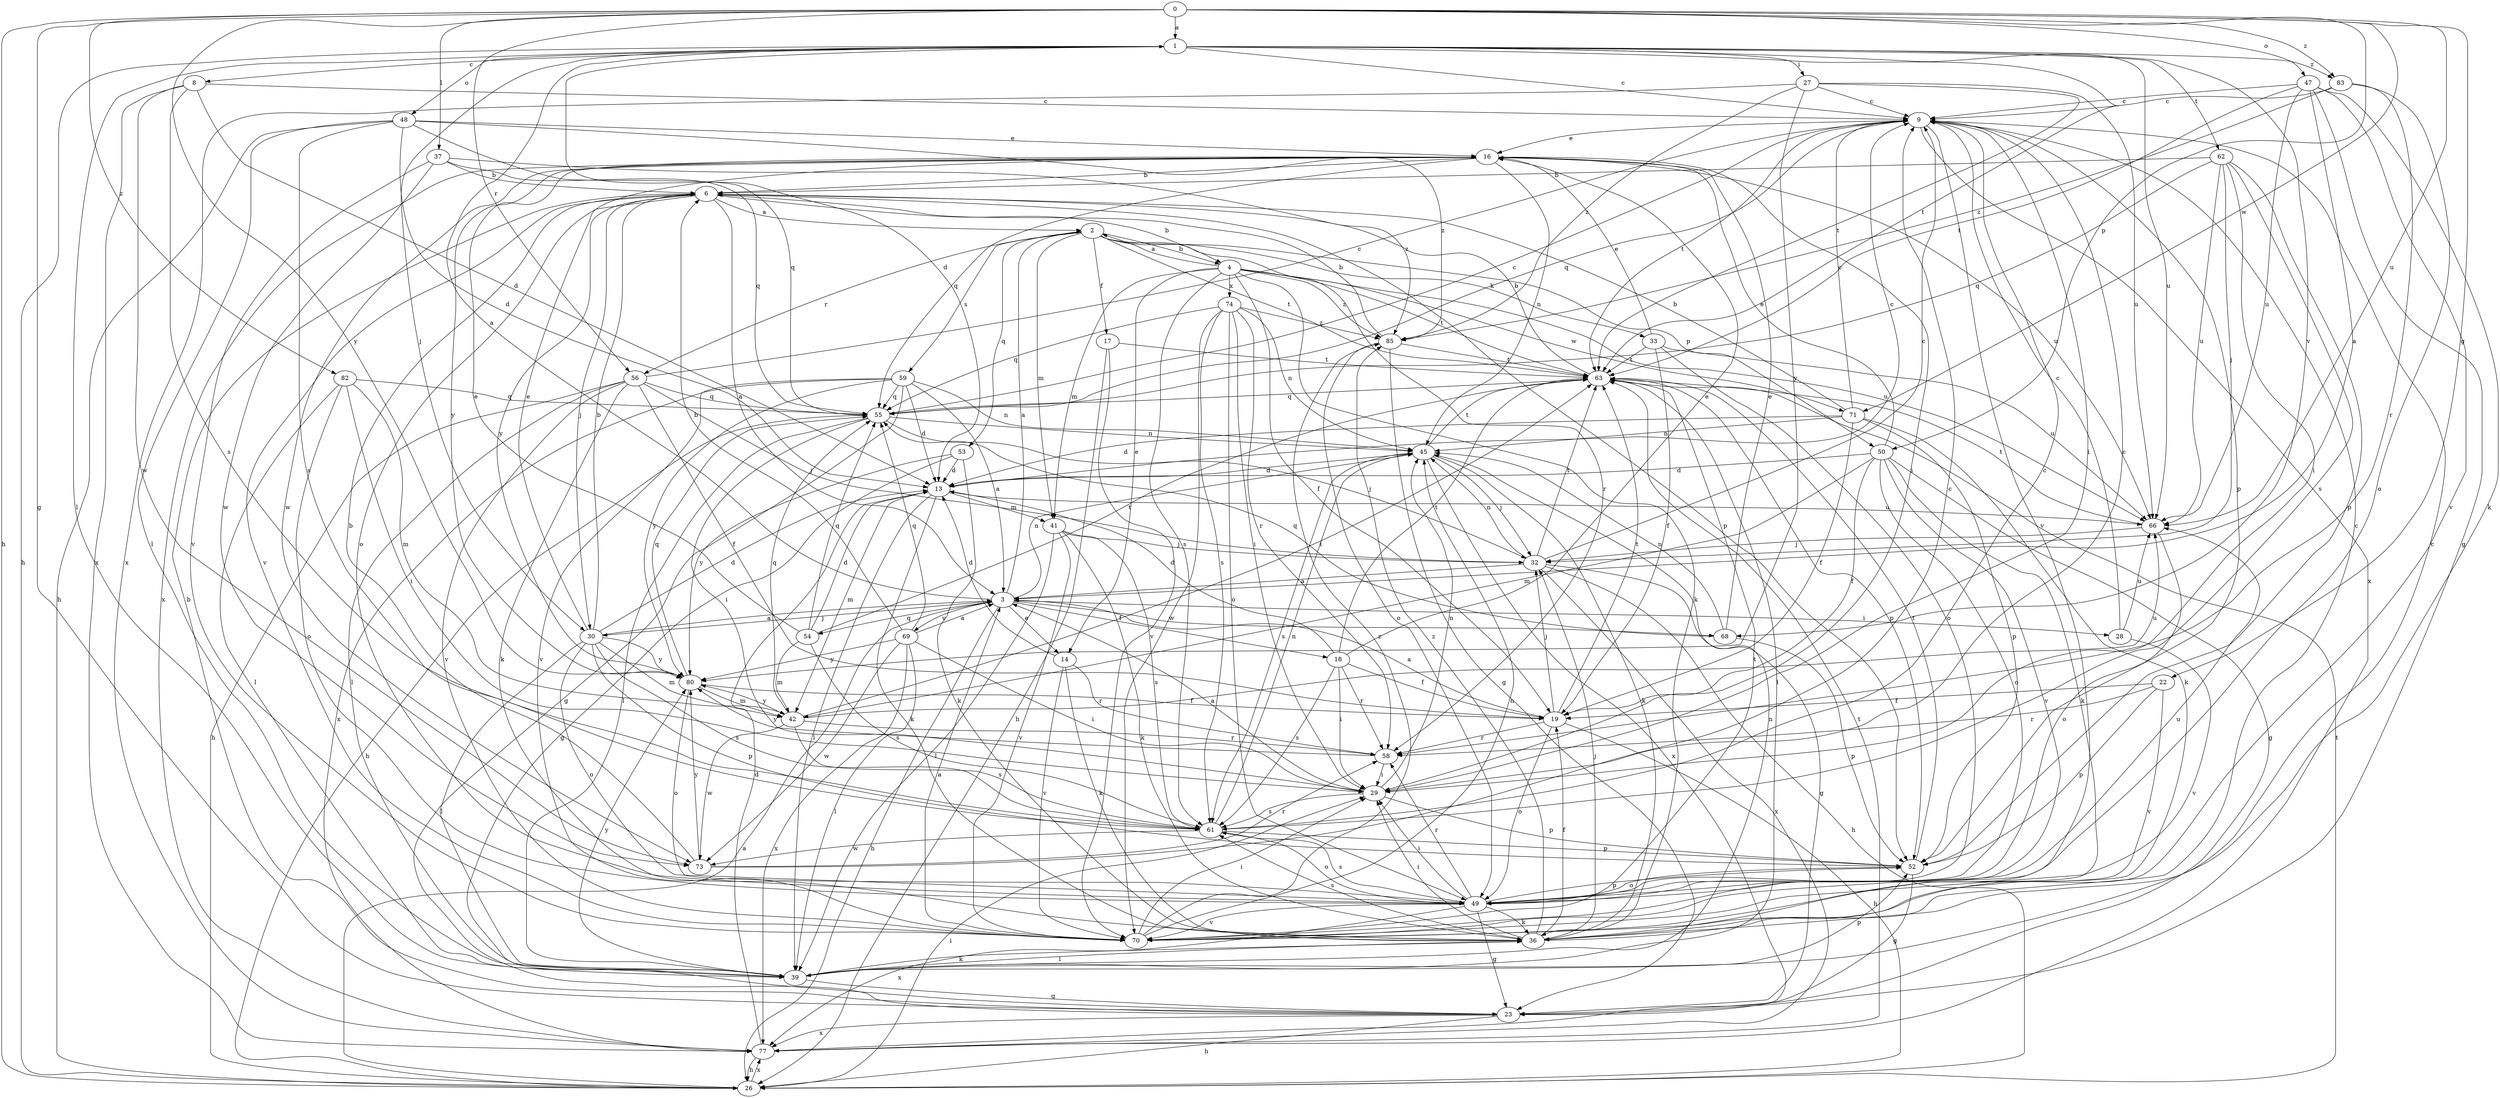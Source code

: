 strict digraph  {
0;
1;
2;
3;
4;
6;
8;
9;
13;
14;
16;
17;
18;
19;
22;
23;
26;
27;
28;
29;
30;
32;
33;
36;
37;
39;
41;
42;
45;
47;
48;
49;
50;
52;
53;
54;
55;
56;
58;
59;
61;
62;
63;
66;
68;
69;
70;
71;
73;
74;
77;
80;
82;
83;
85;
0 -> 1  [label=a];
0 -> 22  [label=g];
0 -> 23  [label=g];
0 -> 26  [label=h];
0 -> 37  [label=l];
0 -> 47  [label=o];
0 -> 50  [label=p];
0 -> 56  [label=r];
0 -> 66  [label=u];
0 -> 71  [label=w];
0 -> 80  [label=y];
0 -> 82  [label=z];
0 -> 83  [label=z];
1 -> 8  [label=c];
1 -> 9  [label=c];
1 -> 13  [label=d];
1 -> 26  [label=h];
1 -> 27  [label=i];
1 -> 30  [label=j];
1 -> 39  [label=l];
1 -> 48  [label=o];
1 -> 62  [label=t];
1 -> 63  [label=t];
1 -> 66  [label=u];
1 -> 68  [label=v];
1 -> 83  [label=z];
2 -> 4  [label=b];
2 -> 17  [label=f];
2 -> 33  [label=k];
2 -> 41  [label=m];
2 -> 50  [label=p];
2 -> 53  [label=q];
2 -> 56  [label=r];
2 -> 58  [label=r];
2 -> 59  [label=s];
2 -> 63  [label=t];
3 -> 1  [label=a];
3 -> 2  [label=a];
3 -> 14  [label=e];
3 -> 18  [label=f];
3 -> 26  [label=h];
3 -> 28  [label=i];
3 -> 30  [label=j];
3 -> 45  [label=n];
3 -> 54  [label=q];
3 -> 68  [label=v];
3 -> 69  [label=v];
4 -> 2  [label=a];
4 -> 14  [label=e];
4 -> 19  [label=f];
4 -> 36  [label=k];
4 -> 41  [label=m];
4 -> 61  [label=s];
4 -> 63  [label=t];
4 -> 66  [label=u];
4 -> 71  [label=w];
4 -> 74  [label=x];
4 -> 85  [label=z];
6 -> 2  [label=a];
6 -> 3  [label=a];
6 -> 4  [label=b];
6 -> 30  [label=j];
6 -> 49  [label=o];
6 -> 52  [label=p];
6 -> 70  [label=v];
6 -> 80  [label=y];
8 -> 9  [label=c];
8 -> 13  [label=d];
8 -> 61  [label=s];
8 -> 73  [label=w];
8 -> 77  [label=x];
9 -> 16  [label=e];
9 -> 29  [label=i];
9 -> 52  [label=p];
9 -> 55  [label=q];
9 -> 63  [label=t];
9 -> 70  [label=v];
9 -> 77  [label=x];
13 -> 9  [label=c];
13 -> 36  [label=k];
13 -> 39  [label=l];
13 -> 41  [label=m];
13 -> 42  [label=m];
13 -> 66  [label=u];
14 -> 13  [label=d];
14 -> 36  [label=k];
14 -> 58  [label=r];
14 -> 70  [label=v];
16 -> 6  [label=b];
16 -> 29  [label=i];
16 -> 45  [label=n];
16 -> 55  [label=q];
16 -> 66  [label=u];
16 -> 73  [label=w];
16 -> 77  [label=x];
16 -> 80  [label=y];
17 -> 26  [label=h];
17 -> 63  [label=t];
17 -> 70  [label=v];
18 -> 13  [label=d];
18 -> 16  [label=e];
18 -> 19  [label=f];
18 -> 29  [label=i];
18 -> 58  [label=r];
18 -> 61  [label=s];
18 -> 63  [label=t];
19 -> 3  [label=a];
19 -> 26  [label=h];
19 -> 32  [label=j];
19 -> 49  [label=o];
19 -> 58  [label=r];
19 -> 63  [label=t];
22 -> 19  [label=f];
22 -> 52  [label=p];
22 -> 58  [label=r];
22 -> 70  [label=v];
23 -> 6  [label=b];
23 -> 26  [label=h];
23 -> 77  [label=x];
26 -> 3  [label=a];
26 -> 29  [label=i];
26 -> 63  [label=t];
26 -> 77  [label=x];
27 -> 9  [label=c];
27 -> 63  [label=t];
27 -> 66  [label=u];
27 -> 77  [label=x];
27 -> 80  [label=y];
27 -> 85  [label=z];
28 -> 9  [label=c];
28 -> 66  [label=u];
28 -> 70  [label=v];
29 -> 3  [label=a];
29 -> 9  [label=c];
29 -> 45  [label=n];
29 -> 52  [label=p];
29 -> 61  [label=s];
30 -> 3  [label=a];
30 -> 6  [label=b];
30 -> 13  [label=d];
30 -> 16  [label=e];
30 -> 39  [label=l];
30 -> 42  [label=m];
30 -> 49  [label=o];
30 -> 52  [label=p];
30 -> 61  [label=s];
30 -> 80  [label=y];
32 -> 3  [label=a];
32 -> 9  [label=c];
32 -> 23  [label=g];
32 -> 26  [label=h];
32 -> 45  [label=n];
32 -> 63  [label=t];
32 -> 77  [label=x];
33 -> 16  [label=e];
33 -> 19  [label=f];
33 -> 49  [label=o];
33 -> 63  [label=t];
33 -> 66  [label=u];
36 -> 9  [label=c];
36 -> 19  [label=f];
36 -> 29  [label=i];
36 -> 32  [label=j];
36 -> 39  [label=l];
36 -> 61  [label=s];
36 -> 85  [label=z];
37 -> 6  [label=b];
37 -> 55  [label=q];
37 -> 70  [label=v];
37 -> 73  [label=w];
37 -> 85  [label=z];
39 -> 9  [label=c];
39 -> 23  [label=g];
39 -> 36  [label=k];
39 -> 45  [label=n];
39 -> 52  [label=p];
39 -> 80  [label=y];
41 -> 32  [label=j];
41 -> 36  [label=k];
41 -> 39  [label=l];
41 -> 61  [label=s];
41 -> 70  [label=v];
42 -> 55  [label=q];
42 -> 58  [label=r];
42 -> 61  [label=s];
42 -> 63  [label=t];
42 -> 66  [label=u];
42 -> 73  [label=w];
42 -> 80  [label=y];
45 -> 13  [label=d];
45 -> 32  [label=j];
45 -> 36  [label=k];
45 -> 61  [label=s];
45 -> 63  [label=t];
45 -> 77  [label=x];
47 -> 3  [label=a];
47 -> 9  [label=c];
47 -> 23  [label=g];
47 -> 36  [label=k];
47 -> 63  [label=t];
47 -> 66  [label=u];
47 -> 70  [label=v];
48 -> 13  [label=d];
48 -> 16  [label=e];
48 -> 26  [label=h];
48 -> 39  [label=l];
48 -> 55  [label=q];
48 -> 61  [label=s];
48 -> 85  [label=z];
49 -> 23  [label=g];
49 -> 29  [label=i];
49 -> 36  [label=k];
49 -> 52  [label=p];
49 -> 58  [label=r];
49 -> 61  [label=s];
49 -> 66  [label=u];
49 -> 70  [label=v];
49 -> 77  [label=x];
50 -> 13  [label=d];
50 -> 16  [label=e];
50 -> 19  [label=f];
50 -> 23  [label=g];
50 -> 36  [label=k];
50 -> 42  [label=m];
50 -> 49  [label=o];
50 -> 70  [label=v];
52 -> 23  [label=g];
52 -> 49  [label=o];
52 -> 63  [label=t];
53 -> 13  [label=d];
53 -> 23  [label=g];
53 -> 36  [label=k];
53 -> 80  [label=y];
54 -> 13  [label=d];
54 -> 16  [label=e];
54 -> 42  [label=m];
54 -> 55  [label=q];
54 -> 61  [label=s];
54 -> 63  [label=t];
55 -> 9  [label=c];
55 -> 26  [label=h];
55 -> 29  [label=i];
55 -> 32  [label=j];
55 -> 39  [label=l];
55 -> 45  [label=n];
56 -> 9  [label=c];
56 -> 19  [label=f];
56 -> 26  [label=h];
56 -> 32  [label=j];
56 -> 36  [label=k];
56 -> 39  [label=l];
56 -> 55  [label=q];
56 -> 70  [label=v];
58 -> 29  [label=i];
58 -> 80  [label=y];
59 -> 3  [label=a];
59 -> 13  [label=d];
59 -> 23  [label=g];
59 -> 45  [label=n];
59 -> 55  [label=q];
59 -> 70  [label=v];
59 -> 77  [label=x];
59 -> 80  [label=y];
61 -> 9  [label=c];
61 -> 45  [label=n];
61 -> 49  [label=o];
61 -> 52  [label=p];
61 -> 73  [label=w];
62 -> 6  [label=b];
62 -> 29  [label=i];
62 -> 32  [label=j];
62 -> 52  [label=p];
62 -> 55  [label=q];
62 -> 61  [label=s];
62 -> 66  [label=u];
63 -> 6  [label=b];
63 -> 39  [label=l];
63 -> 52  [label=p];
63 -> 55  [label=q];
66 -> 32  [label=j];
66 -> 49  [label=o];
66 -> 63  [label=t];
68 -> 16  [label=e];
68 -> 45  [label=n];
68 -> 52  [label=p];
68 -> 55  [label=q];
69 -> 3  [label=a];
69 -> 6  [label=b];
69 -> 29  [label=i];
69 -> 39  [label=l];
69 -> 55  [label=q];
69 -> 73  [label=w];
69 -> 77  [label=x];
69 -> 80  [label=y];
70 -> 3  [label=a];
70 -> 29  [label=i];
70 -> 45  [label=n];
70 -> 63  [label=t];
70 -> 85  [label=z];
71 -> 6  [label=b];
71 -> 9  [label=c];
71 -> 13  [label=d];
71 -> 19  [label=f];
71 -> 36  [label=k];
71 -> 45  [label=n];
71 -> 52  [label=p];
73 -> 6  [label=b];
73 -> 9  [label=c];
73 -> 58  [label=r];
73 -> 80  [label=y];
74 -> 29  [label=i];
74 -> 45  [label=n];
74 -> 49  [label=o];
74 -> 55  [label=q];
74 -> 58  [label=r];
74 -> 61  [label=s];
74 -> 70  [label=v];
74 -> 85  [label=z];
77 -> 13  [label=d];
77 -> 26  [label=h];
77 -> 63  [label=t];
80 -> 19  [label=f];
80 -> 42  [label=m];
80 -> 49  [label=o];
80 -> 55  [label=q];
82 -> 29  [label=i];
82 -> 39  [label=l];
82 -> 42  [label=m];
82 -> 49  [label=o];
82 -> 55  [label=q];
83 -> 9  [label=c];
83 -> 49  [label=o];
83 -> 58  [label=r];
83 -> 85  [label=z];
85 -> 6  [label=b];
85 -> 23  [label=g];
85 -> 49  [label=o];
85 -> 63  [label=t];
}
